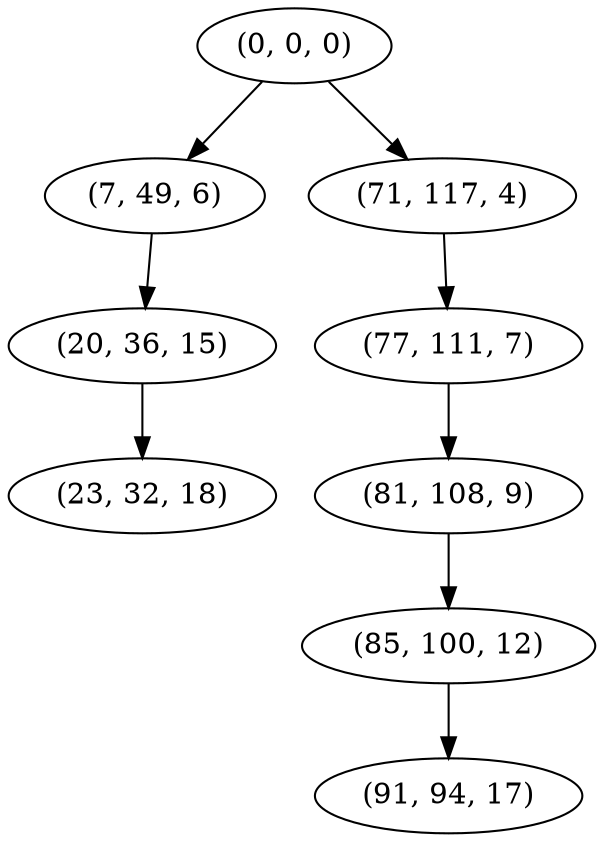 digraph tree {
    "(0, 0, 0)";
    "(7, 49, 6)";
    "(20, 36, 15)";
    "(23, 32, 18)";
    "(71, 117, 4)";
    "(77, 111, 7)";
    "(81, 108, 9)";
    "(85, 100, 12)";
    "(91, 94, 17)";
    "(0, 0, 0)" -> "(7, 49, 6)";
    "(0, 0, 0)" -> "(71, 117, 4)";
    "(7, 49, 6)" -> "(20, 36, 15)";
    "(20, 36, 15)" -> "(23, 32, 18)";
    "(71, 117, 4)" -> "(77, 111, 7)";
    "(77, 111, 7)" -> "(81, 108, 9)";
    "(81, 108, 9)" -> "(85, 100, 12)";
    "(85, 100, 12)" -> "(91, 94, 17)";
}
